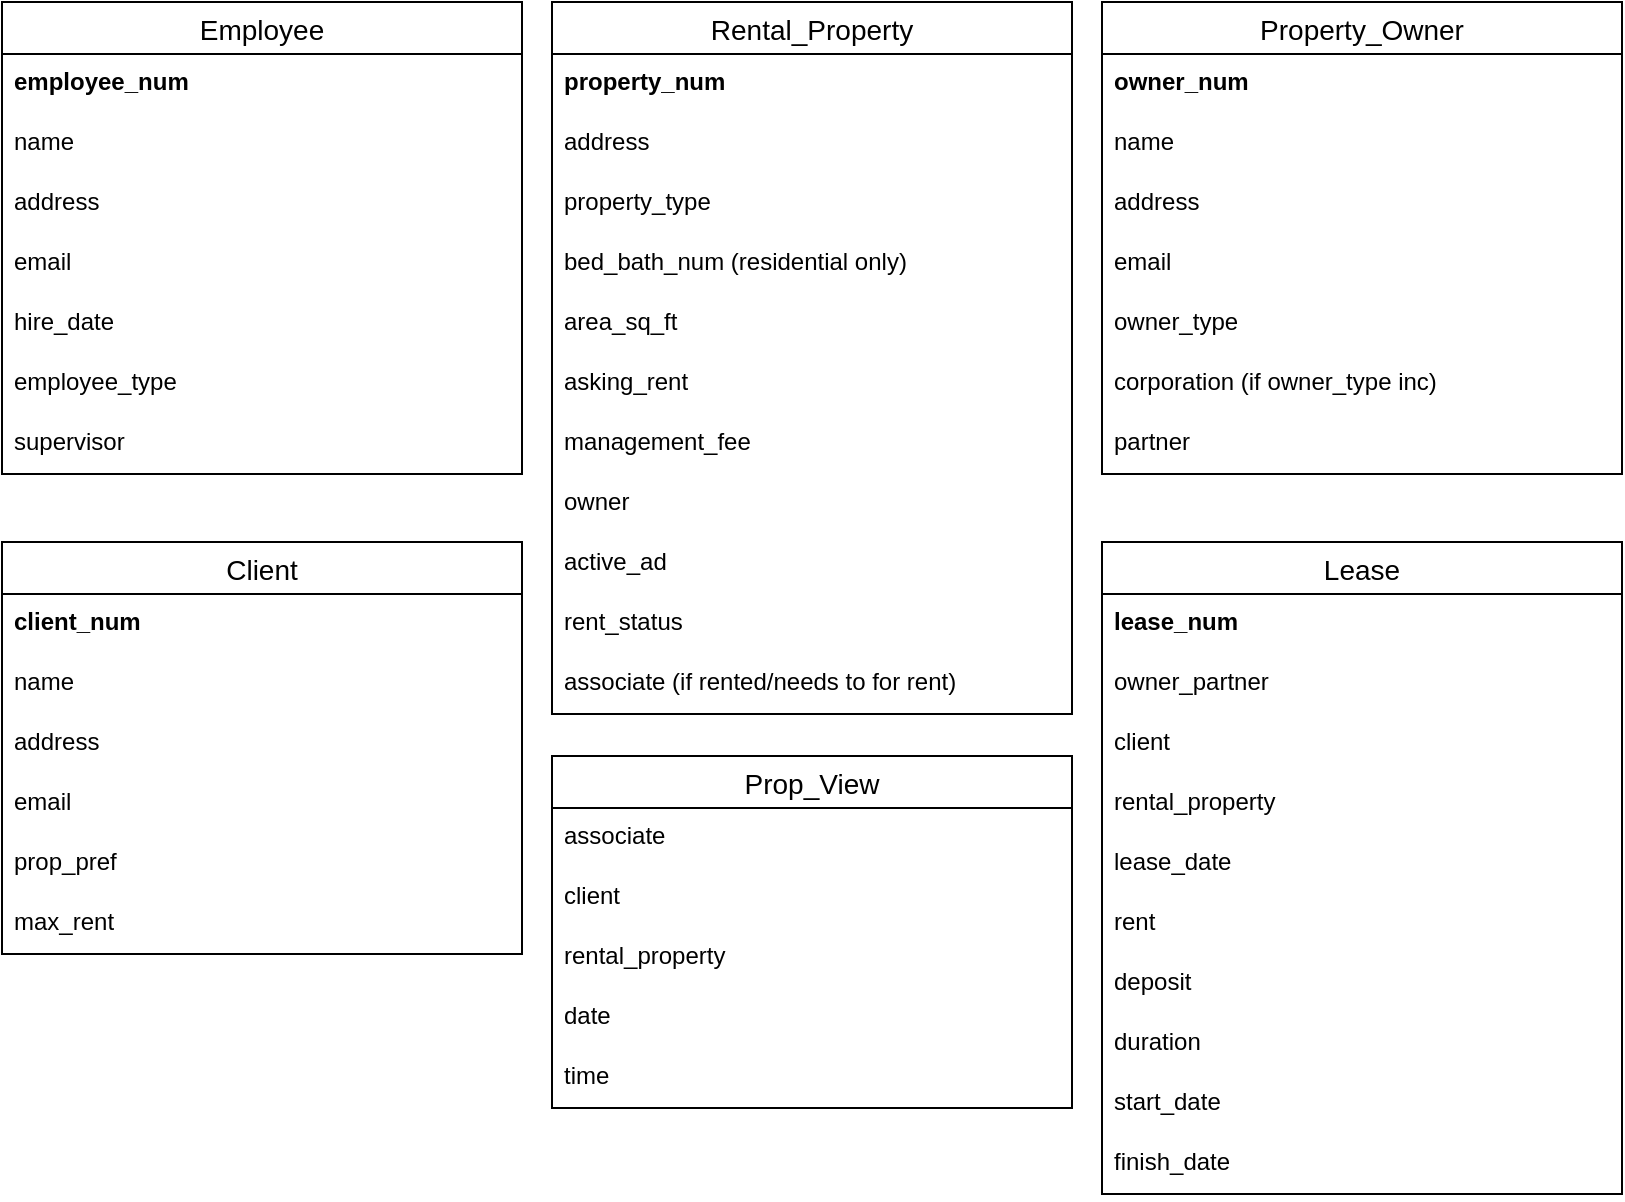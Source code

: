 <mxfile version="13.8.1" type="github">
  <diagram id="R2lEEEUBdFMjLlhIrx00" name="Page-1">
    <mxGraphModel dx="1021" dy="567" grid="1" gridSize="10" guides="1" tooltips="1" connect="1" arrows="1" fold="1" page="1" pageScale="1" pageWidth="850" pageHeight="1100" math="0" shadow="0" extFonts="Permanent Marker^https://fonts.googleapis.com/css?family=Permanent+Marker">
      <root>
        <mxCell id="0" />
        <mxCell id="1" parent="0" />
        <mxCell id="E_6AY4zoOCRSd87oAVdY-1" value="Employee" style="swimlane;fontStyle=0;childLayout=stackLayout;horizontal=1;startSize=26;horizontalStack=0;resizeParent=1;resizeParentMax=0;resizeLast=0;collapsible=1;marginBottom=0;align=center;fontSize=14;" vertex="1" parent="1">
          <mxGeometry x="20" y="70" width="260" height="236" as="geometry" />
        </mxCell>
        <mxCell id="E_6AY4zoOCRSd87oAVdY-2" value="employee_num" style="text;strokeColor=none;fillColor=none;spacingLeft=4;spacingRight=4;overflow=hidden;rotatable=0;points=[[0,0.5],[1,0.5]];portConstraint=eastwest;fontSize=12;fontStyle=1" vertex="1" parent="E_6AY4zoOCRSd87oAVdY-1">
          <mxGeometry y="26" width="260" height="30" as="geometry" />
        </mxCell>
        <mxCell id="E_6AY4zoOCRSd87oAVdY-3" value="name" style="text;strokeColor=none;fillColor=none;spacingLeft=4;spacingRight=4;overflow=hidden;rotatable=0;points=[[0,0.5],[1,0.5]];portConstraint=eastwest;fontSize=12;" vertex="1" parent="E_6AY4zoOCRSd87oAVdY-1">
          <mxGeometry y="56" width="260" height="30" as="geometry" />
        </mxCell>
        <mxCell id="E_6AY4zoOCRSd87oAVdY-4" value="address" style="text;strokeColor=none;fillColor=none;spacingLeft=4;spacingRight=4;overflow=hidden;rotatable=0;points=[[0,0.5],[1,0.5]];portConstraint=eastwest;fontSize=12;" vertex="1" parent="E_6AY4zoOCRSd87oAVdY-1">
          <mxGeometry y="86" width="260" height="30" as="geometry" />
        </mxCell>
        <mxCell id="E_6AY4zoOCRSd87oAVdY-5" value="email" style="text;strokeColor=none;fillColor=none;spacingLeft=4;spacingRight=4;overflow=hidden;rotatable=0;points=[[0,0.5],[1,0.5]];portConstraint=eastwest;fontSize=12;" vertex="1" parent="E_6AY4zoOCRSd87oAVdY-1">
          <mxGeometry y="116" width="260" height="30" as="geometry" />
        </mxCell>
        <mxCell id="E_6AY4zoOCRSd87oAVdY-6" value="hire_date" style="text;strokeColor=none;fillColor=none;spacingLeft=4;spacingRight=4;overflow=hidden;rotatable=0;points=[[0,0.5],[1,0.5]];portConstraint=eastwest;fontSize=12;" vertex="1" parent="E_6AY4zoOCRSd87oAVdY-1">
          <mxGeometry y="146" width="260" height="30" as="geometry" />
        </mxCell>
        <mxCell id="E_6AY4zoOCRSd87oAVdY-7" value="employee_type" style="text;strokeColor=none;fillColor=none;spacingLeft=4;spacingRight=4;overflow=hidden;rotatable=0;points=[[0,0.5],[1,0.5]];portConstraint=eastwest;fontSize=12;" vertex="1" parent="E_6AY4zoOCRSd87oAVdY-1">
          <mxGeometry y="176" width="260" height="30" as="geometry" />
        </mxCell>
        <mxCell id="E_6AY4zoOCRSd87oAVdY-8" value="supervisor" style="text;strokeColor=none;fillColor=none;spacingLeft=4;spacingRight=4;overflow=hidden;rotatable=0;points=[[0,0.5],[1,0.5]];portConstraint=eastwest;fontSize=12;" vertex="1" parent="E_6AY4zoOCRSd87oAVdY-1">
          <mxGeometry y="206" width="260" height="30" as="geometry" />
        </mxCell>
        <mxCell id="E_6AY4zoOCRSd87oAVdY-13" value="Rental_Property" style="swimlane;fontStyle=0;childLayout=stackLayout;horizontal=1;startSize=26;horizontalStack=0;resizeParent=1;resizeParentMax=0;resizeLast=0;collapsible=1;marginBottom=0;align=center;fontSize=14;" vertex="1" parent="1">
          <mxGeometry x="295" y="70" width="260" height="356" as="geometry" />
        </mxCell>
        <mxCell id="E_6AY4zoOCRSd87oAVdY-14" value="property_num" style="text;strokeColor=none;fillColor=none;spacingLeft=4;spacingRight=4;overflow=hidden;rotatable=0;points=[[0,0.5],[1,0.5]];portConstraint=eastwest;fontSize=12;fontStyle=1" vertex="1" parent="E_6AY4zoOCRSd87oAVdY-13">
          <mxGeometry y="26" width="260" height="30" as="geometry" />
        </mxCell>
        <mxCell id="E_6AY4zoOCRSd87oAVdY-15" value="address" style="text;strokeColor=none;fillColor=none;spacingLeft=4;spacingRight=4;overflow=hidden;rotatable=0;points=[[0,0.5],[1,0.5]];portConstraint=eastwest;fontSize=12;" vertex="1" parent="E_6AY4zoOCRSd87oAVdY-13">
          <mxGeometry y="56" width="260" height="30" as="geometry" />
        </mxCell>
        <mxCell id="E_6AY4zoOCRSd87oAVdY-16" value="property_type" style="text;strokeColor=none;fillColor=none;spacingLeft=4;spacingRight=4;overflow=hidden;rotatable=0;points=[[0,0.5],[1,0.5]];portConstraint=eastwest;fontSize=12;" vertex="1" parent="E_6AY4zoOCRSd87oAVdY-13">
          <mxGeometry y="86" width="260" height="30" as="geometry" />
        </mxCell>
        <mxCell id="E_6AY4zoOCRSd87oAVdY-17" value="bed_bath_num (residential only)" style="text;strokeColor=none;fillColor=none;spacingLeft=4;spacingRight=4;overflow=hidden;rotatable=0;points=[[0,0.5],[1,0.5]];portConstraint=eastwest;fontSize=12;" vertex="1" parent="E_6AY4zoOCRSd87oAVdY-13">
          <mxGeometry y="116" width="260" height="30" as="geometry" />
        </mxCell>
        <mxCell id="E_6AY4zoOCRSd87oAVdY-18" value="area_sq_ft" style="text;strokeColor=none;fillColor=none;spacingLeft=4;spacingRight=4;overflow=hidden;rotatable=0;points=[[0,0.5],[1,0.5]];portConstraint=eastwest;fontSize=12;" vertex="1" parent="E_6AY4zoOCRSd87oAVdY-13">
          <mxGeometry y="146" width="260" height="30" as="geometry" />
        </mxCell>
        <mxCell id="E_6AY4zoOCRSd87oAVdY-19" value="asking_rent" style="text;strokeColor=none;fillColor=none;spacingLeft=4;spacingRight=4;overflow=hidden;rotatable=0;points=[[0,0.5],[1,0.5]];portConstraint=eastwest;fontSize=12;" vertex="1" parent="E_6AY4zoOCRSd87oAVdY-13">
          <mxGeometry y="176" width="260" height="30" as="geometry" />
        </mxCell>
        <mxCell id="E_6AY4zoOCRSd87oAVdY-20" value="management_fee" style="text;strokeColor=none;fillColor=none;spacingLeft=4;spacingRight=4;overflow=hidden;rotatable=0;points=[[0,0.5],[1,0.5]];portConstraint=eastwest;fontSize=12;" vertex="1" parent="E_6AY4zoOCRSd87oAVdY-13">
          <mxGeometry y="206" width="260" height="30" as="geometry" />
        </mxCell>
        <mxCell id="E_6AY4zoOCRSd87oAVdY-21" value="owner" style="text;strokeColor=none;fillColor=none;spacingLeft=4;spacingRight=4;overflow=hidden;rotatable=0;points=[[0,0.5],[1,0.5]];portConstraint=eastwest;fontSize=12;" vertex="1" parent="E_6AY4zoOCRSd87oAVdY-13">
          <mxGeometry y="236" width="260" height="30" as="geometry" />
        </mxCell>
        <mxCell id="E_6AY4zoOCRSd87oAVdY-22" value="active_ad" style="text;strokeColor=none;fillColor=none;spacingLeft=4;spacingRight=4;overflow=hidden;rotatable=0;points=[[0,0.5],[1,0.5]];portConstraint=eastwest;fontSize=12;" vertex="1" parent="E_6AY4zoOCRSd87oAVdY-13">
          <mxGeometry y="266" width="260" height="30" as="geometry" />
        </mxCell>
        <mxCell id="E_6AY4zoOCRSd87oAVdY-32" value="rent_status" style="text;strokeColor=none;fillColor=none;spacingLeft=4;spacingRight=4;overflow=hidden;rotatable=0;points=[[0,0.5],[1,0.5]];portConstraint=eastwest;fontSize=12;" vertex="1" parent="E_6AY4zoOCRSd87oAVdY-13">
          <mxGeometry y="296" width="260" height="30" as="geometry" />
        </mxCell>
        <mxCell id="E_6AY4zoOCRSd87oAVdY-33" value="associate (if rented/needs to for rent)" style="text;strokeColor=none;fillColor=none;spacingLeft=4;spacingRight=4;overflow=hidden;rotatable=0;points=[[0,0.5],[1,0.5]];portConstraint=eastwest;fontSize=12;" vertex="1" parent="E_6AY4zoOCRSd87oAVdY-13">
          <mxGeometry y="326" width="260" height="30" as="geometry" />
        </mxCell>
        <mxCell id="E_6AY4zoOCRSd87oAVdY-23" value="Property_Owner" style="swimlane;fontStyle=0;childLayout=stackLayout;horizontal=1;startSize=26;horizontalStack=0;resizeParent=1;resizeParentMax=0;resizeLast=0;collapsible=1;marginBottom=0;align=center;fontSize=14;" vertex="1" parent="1">
          <mxGeometry x="570" y="70" width="260" height="236" as="geometry" />
        </mxCell>
        <mxCell id="E_6AY4zoOCRSd87oAVdY-24" value="owner_num" style="text;strokeColor=none;fillColor=none;spacingLeft=4;spacingRight=4;overflow=hidden;rotatable=0;points=[[0,0.5],[1,0.5]];portConstraint=eastwest;fontSize=12;fontStyle=1" vertex="1" parent="E_6AY4zoOCRSd87oAVdY-23">
          <mxGeometry y="26" width="260" height="30" as="geometry" />
        </mxCell>
        <mxCell id="E_6AY4zoOCRSd87oAVdY-25" value="name" style="text;strokeColor=none;fillColor=none;spacingLeft=4;spacingRight=4;overflow=hidden;rotatable=0;points=[[0,0.5],[1,0.5]];portConstraint=eastwest;fontSize=12;" vertex="1" parent="E_6AY4zoOCRSd87oAVdY-23">
          <mxGeometry y="56" width="260" height="30" as="geometry" />
        </mxCell>
        <mxCell id="E_6AY4zoOCRSd87oAVdY-26" value="address" style="text;strokeColor=none;fillColor=none;spacingLeft=4;spacingRight=4;overflow=hidden;rotatable=0;points=[[0,0.5],[1,0.5]];portConstraint=eastwest;fontSize=12;" vertex="1" parent="E_6AY4zoOCRSd87oAVdY-23">
          <mxGeometry y="86" width="260" height="30" as="geometry" />
        </mxCell>
        <mxCell id="E_6AY4zoOCRSd87oAVdY-27" value="email" style="text;strokeColor=none;fillColor=none;spacingLeft=4;spacingRight=4;overflow=hidden;rotatable=0;points=[[0,0.5],[1,0.5]];portConstraint=eastwest;fontSize=12;" vertex="1" parent="E_6AY4zoOCRSd87oAVdY-23">
          <mxGeometry y="116" width="260" height="30" as="geometry" />
        </mxCell>
        <mxCell id="E_6AY4zoOCRSd87oAVdY-29" value="owner_type" style="text;strokeColor=none;fillColor=none;spacingLeft=4;spacingRight=4;overflow=hidden;rotatable=0;points=[[0,0.5],[1,0.5]];portConstraint=eastwest;fontSize=12;" vertex="1" parent="E_6AY4zoOCRSd87oAVdY-23">
          <mxGeometry y="146" width="260" height="30" as="geometry" />
        </mxCell>
        <mxCell id="E_6AY4zoOCRSd87oAVdY-31" value="corporation (if owner_type inc)" style="text;strokeColor=none;fillColor=none;spacingLeft=4;spacingRight=4;overflow=hidden;rotatable=0;points=[[0,0.5],[1,0.5]];portConstraint=eastwest;fontSize=12;" vertex="1" parent="E_6AY4zoOCRSd87oAVdY-23">
          <mxGeometry y="176" width="260" height="30" as="geometry" />
        </mxCell>
        <mxCell id="E_6AY4zoOCRSd87oAVdY-34" value="partner" style="text;strokeColor=none;fillColor=none;spacingLeft=4;spacingRight=4;overflow=hidden;rotatable=0;points=[[0,0.5],[1,0.5]];portConstraint=eastwest;fontSize=12;" vertex="1" parent="E_6AY4zoOCRSd87oAVdY-23">
          <mxGeometry y="206" width="260" height="30" as="geometry" />
        </mxCell>
        <mxCell id="E_6AY4zoOCRSd87oAVdY-35" value="Client" style="swimlane;fontStyle=0;childLayout=stackLayout;horizontal=1;startSize=26;horizontalStack=0;resizeParent=1;resizeParentMax=0;resizeLast=0;collapsible=1;marginBottom=0;align=center;fontSize=14;" vertex="1" parent="1">
          <mxGeometry x="20" y="340" width="260" height="206" as="geometry" />
        </mxCell>
        <mxCell id="E_6AY4zoOCRSd87oAVdY-36" value="client_num" style="text;strokeColor=none;fillColor=none;spacingLeft=4;spacingRight=4;overflow=hidden;rotatable=0;points=[[0,0.5],[1,0.5]];portConstraint=eastwest;fontSize=12;fontStyle=1" vertex="1" parent="E_6AY4zoOCRSd87oAVdY-35">
          <mxGeometry y="26" width="260" height="30" as="geometry" />
        </mxCell>
        <mxCell id="E_6AY4zoOCRSd87oAVdY-37" value="name" style="text;strokeColor=none;fillColor=none;spacingLeft=4;spacingRight=4;overflow=hidden;rotatable=0;points=[[0,0.5],[1,0.5]];portConstraint=eastwest;fontSize=12;" vertex="1" parent="E_6AY4zoOCRSd87oAVdY-35">
          <mxGeometry y="56" width="260" height="30" as="geometry" />
        </mxCell>
        <mxCell id="E_6AY4zoOCRSd87oAVdY-38" value="address" style="text;strokeColor=none;fillColor=none;spacingLeft=4;spacingRight=4;overflow=hidden;rotatable=0;points=[[0,0.5],[1,0.5]];portConstraint=eastwest;fontSize=12;" vertex="1" parent="E_6AY4zoOCRSd87oAVdY-35">
          <mxGeometry y="86" width="260" height="30" as="geometry" />
        </mxCell>
        <mxCell id="E_6AY4zoOCRSd87oAVdY-39" value="email" style="text;strokeColor=none;fillColor=none;spacingLeft=4;spacingRight=4;overflow=hidden;rotatable=0;points=[[0,0.5],[1,0.5]];portConstraint=eastwest;fontSize=12;" vertex="1" parent="E_6AY4zoOCRSd87oAVdY-35">
          <mxGeometry y="116" width="260" height="30" as="geometry" />
        </mxCell>
        <mxCell id="E_6AY4zoOCRSd87oAVdY-40" value="prop_pref" style="text;strokeColor=none;fillColor=none;spacingLeft=4;spacingRight=4;overflow=hidden;rotatable=0;points=[[0,0.5],[1,0.5]];portConstraint=eastwest;fontSize=12;" vertex="1" parent="E_6AY4zoOCRSd87oAVdY-35">
          <mxGeometry y="146" width="260" height="30" as="geometry" />
        </mxCell>
        <mxCell id="E_6AY4zoOCRSd87oAVdY-41" value="max_rent" style="text;strokeColor=none;fillColor=none;spacingLeft=4;spacingRight=4;overflow=hidden;rotatable=0;points=[[0,0.5],[1,0.5]];portConstraint=eastwest;fontSize=12;" vertex="1" parent="E_6AY4zoOCRSd87oAVdY-35">
          <mxGeometry y="176" width="260" height="30" as="geometry" />
        </mxCell>
        <mxCell id="E_6AY4zoOCRSd87oAVdY-43" value="Prop_View" style="swimlane;fontStyle=0;childLayout=stackLayout;horizontal=1;startSize=26;horizontalStack=0;resizeParent=1;resizeParentMax=0;resizeLast=0;collapsible=1;marginBottom=0;align=center;fontSize=14;" vertex="1" parent="1">
          <mxGeometry x="295" y="447" width="260" height="176" as="geometry" />
        </mxCell>
        <mxCell id="E_6AY4zoOCRSd87oAVdY-45" value="associate" style="text;strokeColor=none;fillColor=none;spacingLeft=4;spacingRight=4;overflow=hidden;rotatable=0;points=[[0,0.5],[1,0.5]];portConstraint=eastwest;fontSize=12;" vertex="1" parent="E_6AY4zoOCRSd87oAVdY-43">
          <mxGeometry y="26" width="260" height="30" as="geometry" />
        </mxCell>
        <mxCell id="E_6AY4zoOCRSd87oAVdY-46" value="client" style="text;strokeColor=none;fillColor=none;spacingLeft=4;spacingRight=4;overflow=hidden;rotatable=0;points=[[0,0.5],[1,0.5]];portConstraint=eastwest;fontSize=12;" vertex="1" parent="E_6AY4zoOCRSd87oAVdY-43">
          <mxGeometry y="56" width="260" height="30" as="geometry" />
        </mxCell>
        <mxCell id="E_6AY4zoOCRSd87oAVdY-47" value="rental_property" style="text;strokeColor=none;fillColor=none;spacingLeft=4;spacingRight=4;overflow=hidden;rotatable=0;points=[[0,0.5],[1,0.5]];portConstraint=eastwest;fontSize=12;" vertex="1" parent="E_6AY4zoOCRSd87oAVdY-43">
          <mxGeometry y="86" width="260" height="30" as="geometry" />
        </mxCell>
        <mxCell id="E_6AY4zoOCRSd87oAVdY-48" value="date" style="text;strokeColor=none;fillColor=none;spacingLeft=4;spacingRight=4;overflow=hidden;rotatable=0;points=[[0,0.5],[1,0.5]];portConstraint=eastwest;fontSize=12;" vertex="1" parent="E_6AY4zoOCRSd87oAVdY-43">
          <mxGeometry y="116" width="260" height="30" as="geometry" />
        </mxCell>
        <mxCell id="E_6AY4zoOCRSd87oAVdY-49" value="time" style="text;strokeColor=none;fillColor=none;spacingLeft=4;spacingRight=4;overflow=hidden;rotatable=0;points=[[0,0.5],[1,0.5]];portConstraint=eastwest;fontSize=12;" vertex="1" parent="E_6AY4zoOCRSd87oAVdY-43">
          <mxGeometry y="146" width="260" height="30" as="geometry" />
        </mxCell>
        <mxCell id="E_6AY4zoOCRSd87oAVdY-57" value="Lease" style="swimlane;fontStyle=0;childLayout=stackLayout;horizontal=1;startSize=26;horizontalStack=0;resizeParent=1;resizeParentMax=0;resizeLast=0;collapsible=1;marginBottom=0;align=center;fontSize=14;" vertex="1" parent="1">
          <mxGeometry x="570" y="340" width="260" height="326" as="geometry" />
        </mxCell>
        <mxCell id="E_6AY4zoOCRSd87oAVdY-61" value="lease_num" style="text;strokeColor=none;fillColor=none;spacingLeft=4;spacingRight=4;overflow=hidden;rotatable=0;points=[[0,0.5],[1,0.5]];portConstraint=eastwest;fontSize=12;fontStyle=1" vertex="1" parent="E_6AY4zoOCRSd87oAVdY-57">
          <mxGeometry y="26" width="260" height="30" as="geometry" />
        </mxCell>
        <mxCell id="E_6AY4zoOCRSd87oAVdY-58" value="owner_partner" style="text;strokeColor=none;fillColor=none;spacingLeft=4;spacingRight=4;overflow=hidden;rotatable=0;points=[[0,0.5],[1,0.5]];portConstraint=eastwest;fontSize=12;" vertex="1" parent="E_6AY4zoOCRSd87oAVdY-57">
          <mxGeometry y="56" width="260" height="30" as="geometry" />
        </mxCell>
        <mxCell id="E_6AY4zoOCRSd87oAVdY-59" value="client" style="text;strokeColor=none;fillColor=none;spacingLeft=4;spacingRight=4;overflow=hidden;rotatable=0;points=[[0,0.5],[1,0.5]];portConstraint=eastwest;fontSize=12;" vertex="1" parent="E_6AY4zoOCRSd87oAVdY-57">
          <mxGeometry y="86" width="260" height="30" as="geometry" />
        </mxCell>
        <mxCell id="E_6AY4zoOCRSd87oAVdY-60" value="rental_property" style="text;strokeColor=none;fillColor=none;spacingLeft=4;spacingRight=4;overflow=hidden;rotatable=0;points=[[0,0.5],[1,0.5]];portConstraint=eastwest;fontSize=12;" vertex="1" parent="E_6AY4zoOCRSd87oAVdY-57">
          <mxGeometry y="116" width="260" height="30" as="geometry" />
        </mxCell>
        <mxCell id="E_6AY4zoOCRSd87oAVdY-62" value="lease_date" style="text;strokeColor=none;fillColor=none;spacingLeft=4;spacingRight=4;overflow=hidden;rotatable=0;points=[[0,0.5],[1,0.5]];portConstraint=eastwest;fontSize=12;" vertex="1" parent="E_6AY4zoOCRSd87oAVdY-57">
          <mxGeometry y="146" width="260" height="30" as="geometry" />
        </mxCell>
        <mxCell id="E_6AY4zoOCRSd87oAVdY-63" value="rent" style="text;strokeColor=none;fillColor=none;spacingLeft=4;spacingRight=4;overflow=hidden;rotatable=0;points=[[0,0.5],[1,0.5]];portConstraint=eastwest;fontSize=12;" vertex="1" parent="E_6AY4zoOCRSd87oAVdY-57">
          <mxGeometry y="176" width="260" height="30" as="geometry" />
        </mxCell>
        <mxCell id="E_6AY4zoOCRSd87oAVdY-64" value="deposit" style="text;strokeColor=none;fillColor=none;spacingLeft=4;spacingRight=4;overflow=hidden;rotatable=0;points=[[0,0.5],[1,0.5]];portConstraint=eastwest;fontSize=12;" vertex="1" parent="E_6AY4zoOCRSd87oAVdY-57">
          <mxGeometry y="206" width="260" height="30" as="geometry" />
        </mxCell>
        <mxCell id="E_6AY4zoOCRSd87oAVdY-65" value="duration" style="text;strokeColor=none;fillColor=none;spacingLeft=4;spacingRight=4;overflow=hidden;rotatable=0;points=[[0,0.5],[1,0.5]];portConstraint=eastwest;fontSize=12;" vertex="1" parent="E_6AY4zoOCRSd87oAVdY-57">
          <mxGeometry y="236" width="260" height="30" as="geometry" />
        </mxCell>
        <mxCell id="E_6AY4zoOCRSd87oAVdY-66" value="start_date" style="text;strokeColor=none;fillColor=none;spacingLeft=4;spacingRight=4;overflow=hidden;rotatable=0;points=[[0,0.5],[1,0.5]];portConstraint=eastwest;fontSize=12;" vertex="1" parent="E_6AY4zoOCRSd87oAVdY-57">
          <mxGeometry y="266" width="260" height="30" as="geometry" />
        </mxCell>
        <mxCell id="E_6AY4zoOCRSd87oAVdY-67" value="finish_date" style="text;strokeColor=none;fillColor=none;spacingLeft=4;spacingRight=4;overflow=hidden;rotatable=0;points=[[0,0.5],[1,0.5]];portConstraint=eastwest;fontSize=12;" vertex="1" parent="E_6AY4zoOCRSd87oAVdY-57">
          <mxGeometry y="296" width="260" height="30" as="geometry" />
        </mxCell>
      </root>
    </mxGraphModel>
  </diagram>
</mxfile>
